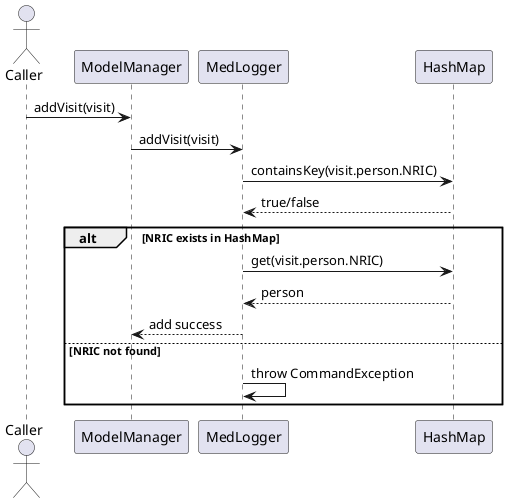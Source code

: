 @startuml
actor Caller
participant ModelManager
participant MedLogger
participant HashMap

Caller -> ModelManager : addVisit(visit)
ModelManager -> MedLogger : addVisit(visit)
MedLogger -> HashMap : containsKey(visit.person.NRIC)
HashMap --> MedLogger : true/false

alt NRIC exists in HashMap
    MedLogger -> HashMap : get(visit.person.NRIC)
    HashMap --> MedLogger : person
    MedLogger --> ModelManager : add success
else NRIC not found
    MedLogger -> MedLogger : throw CommandException
end

@enduml